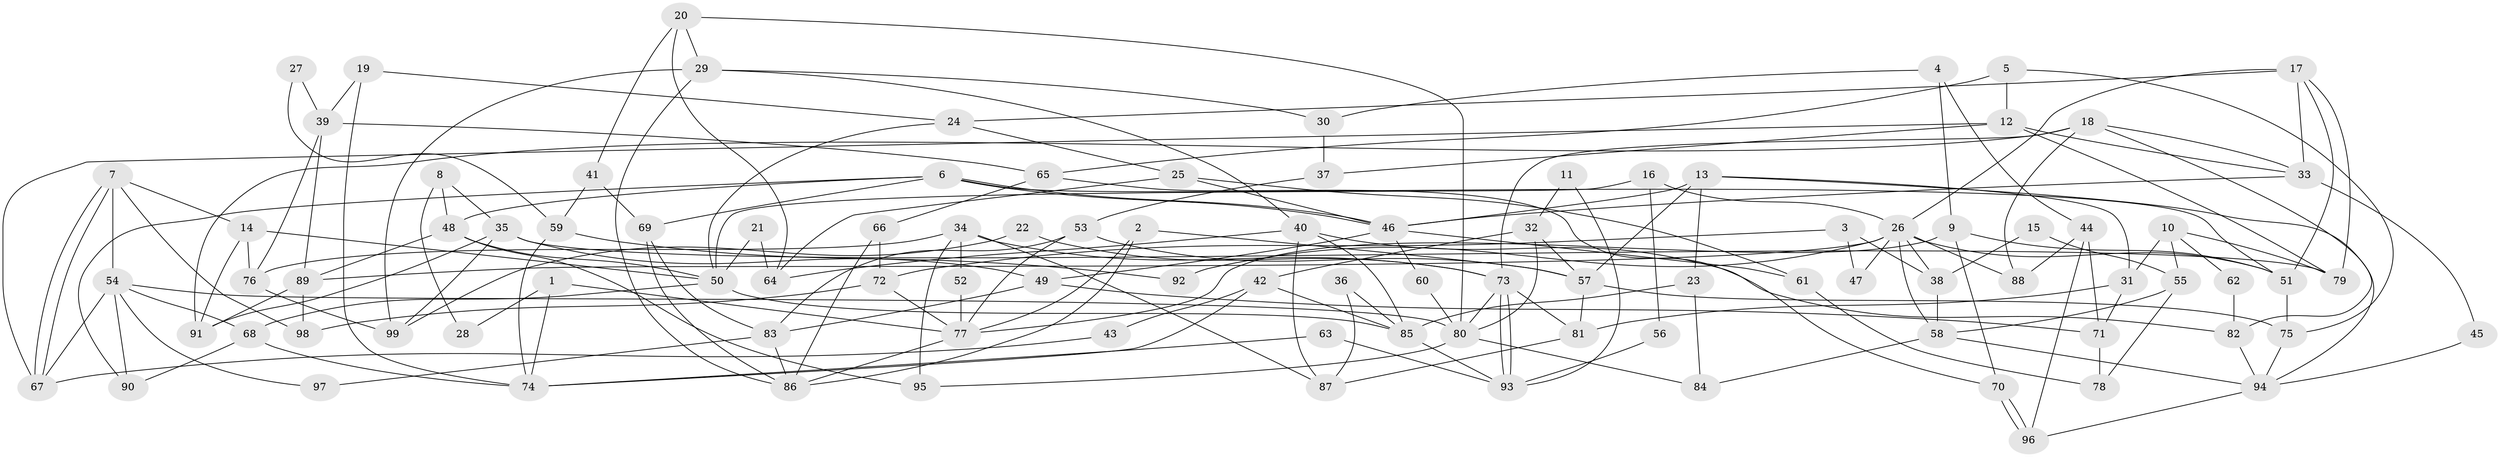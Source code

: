 // coarse degree distribution, {7: 0.1746031746031746, 4: 0.20634920634920634, 3: 0.12698412698412698, 6: 0.14285714285714285, 5: 0.14285714285714285, 8: 0.07936507936507936, 2: 0.12698412698412698}
// Generated by graph-tools (version 1.1) at 2025/52/02/27/25 19:52:04]
// undirected, 99 vertices, 198 edges
graph export_dot {
graph [start="1"]
  node [color=gray90,style=filled];
  1;
  2;
  3;
  4;
  5;
  6;
  7;
  8;
  9;
  10;
  11;
  12;
  13;
  14;
  15;
  16;
  17;
  18;
  19;
  20;
  21;
  22;
  23;
  24;
  25;
  26;
  27;
  28;
  29;
  30;
  31;
  32;
  33;
  34;
  35;
  36;
  37;
  38;
  39;
  40;
  41;
  42;
  43;
  44;
  45;
  46;
  47;
  48;
  49;
  50;
  51;
  52;
  53;
  54;
  55;
  56;
  57;
  58;
  59;
  60;
  61;
  62;
  63;
  64;
  65;
  66;
  67;
  68;
  69;
  70;
  71;
  72;
  73;
  74;
  75;
  76;
  77;
  78;
  79;
  80;
  81;
  82;
  83;
  84;
  85;
  86;
  87;
  88;
  89;
  90;
  91;
  92;
  93;
  94;
  95;
  96;
  97;
  98;
  99;
  1 -- 77;
  1 -- 74;
  1 -- 28;
  2 -- 77;
  2 -- 86;
  2 -- 57;
  3 -- 72;
  3 -- 38;
  3 -- 47;
  4 -- 44;
  4 -- 9;
  4 -- 30;
  5 -- 12;
  5 -- 75;
  5 -- 65;
  6 -- 46;
  6 -- 46;
  6 -- 48;
  6 -- 51;
  6 -- 69;
  6 -- 90;
  7 -- 67;
  7 -- 67;
  7 -- 54;
  7 -- 14;
  7 -- 98;
  8 -- 48;
  8 -- 35;
  8 -- 28;
  9 -- 77;
  9 -- 51;
  9 -- 70;
  10 -- 31;
  10 -- 79;
  10 -- 55;
  10 -- 62;
  11 -- 93;
  11 -- 32;
  12 -- 79;
  12 -- 67;
  12 -- 33;
  12 -- 37;
  13 -- 94;
  13 -- 57;
  13 -- 23;
  13 -- 31;
  13 -- 46;
  14 -- 76;
  14 -- 50;
  14 -- 91;
  15 -- 55;
  15 -- 38;
  16 -- 50;
  16 -- 26;
  16 -- 56;
  17 -- 33;
  17 -- 51;
  17 -- 24;
  17 -- 26;
  17 -- 79;
  18 -- 33;
  18 -- 73;
  18 -- 82;
  18 -- 88;
  18 -- 91;
  19 -- 74;
  19 -- 39;
  19 -- 24;
  20 -- 64;
  20 -- 80;
  20 -- 29;
  20 -- 41;
  21 -- 50;
  21 -- 64;
  22 -- 99;
  22 -- 73;
  23 -- 85;
  23 -- 84;
  24 -- 25;
  24 -- 50;
  25 -- 46;
  25 -- 61;
  25 -- 64;
  26 -- 88;
  26 -- 38;
  26 -- 47;
  26 -- 51;
  26 -- 58;
  26 -- 89;
  26 -- 92;
  27 -- 59;
  27 -- 39;
  29 -- 40;
  29 -- 30;
  29 -- 86;
  29 -- 99;
  30 -- 37;
  31 -- 81;
  31 -- 71;
  32 -- 57;
  32 -- 80;
  32 -- 42;
  33 -- 46;
  33 -- 45;
  34 -- 76;
  34 -- 95;
  34 -- 52;
  34 -- 73;
  34 -- 87;
  35 -- 49;
  35 -- 91;
  35 -- 79;
  35 -- 99;
  36 -- 85;
  36 -- 87;
  37 -- 53;
  38 -- 58;
  39 -- 65;
  39 -- 89;
  39 -- 76;
  40 -- 82;
  40 -- 87;
  40 -- 64;
  40 -- 85;
  41 -- 69;
  41 -- 59;
  42 -- 85;
  42 -- 43;
  42 -- 74;
  43 -- 67;
  44 -- 96;
  44 -- 71;
  44 -- 88;
  45 -- 94;
  46 -- 49;
  46 -- 60;
  46 -- 61;
  48 -- 89;
  48 -- 50;
  48 -- 95;
  49 -- 83;
  49 -- 71;
  50 -- 68;
  50 -- 85;
  51 -- 75;
  52 -- 77;
  53 -- 83;
  53 -- 57;
  53 -- 77;
  54 -- 90;
  54 -- 80;
  54 -- 67;
  54 -- 68;
  54 -- 97;
  55 -- 78;
  55 -- 58;
  56 -- 93;
  57 -- 75;
  57 -- 81;
  58 -- 84;
  58 -- 94;
  59 -- 74;
  59 -- 92;
  60 -- 80;
  61 -- 78;
  62 -- 82;
  63 -- 93;
  63 -- 74;
  65 -- 70;
  65 -- 66;
  66 -- 86;
  66 -- 72;
  68 -- 74;
  68 -- 90;
  69 -- 86;
  69 -- 83;
  70 -- 96;
  70 -- 96;
  71 -- 78;
  72 -- 98;
  72 -- 77;
  73 -- 93;
  73 -- 93;
  73 -- 80;
  73 -- 81;
  75 -- 94;
  76 -- 99;
  77 -- 86;
  80 -- 84;
  80 -- 95;
  81 -- 87;
  82 -- 94;
  83 -- 86;
  83 -- 97;
  85 -- 93;
  89 -- 91;
  89 -- 98;
  94 -- 96;
}
